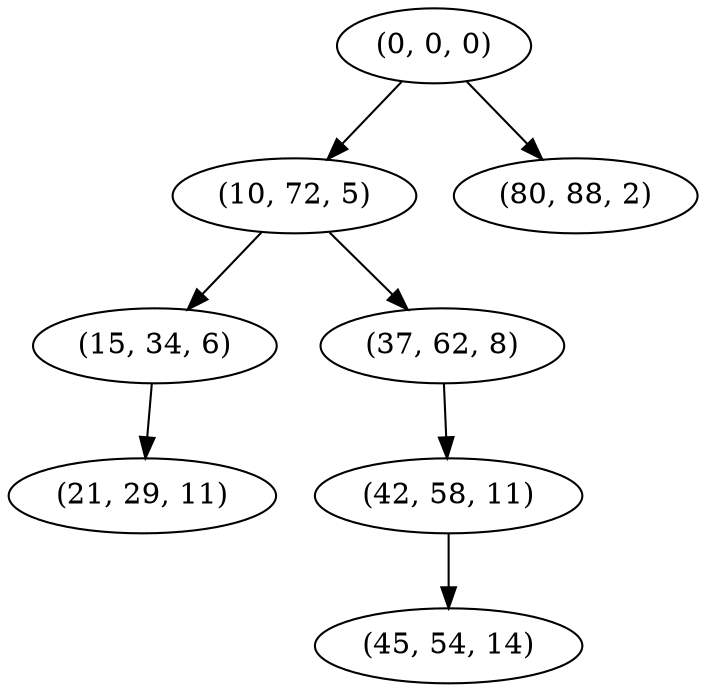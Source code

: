 digraph tree {
    "(0, 0, 0)";
    "(10, 72, 5)";
    "(15, 34, 6)";
    "(21, 29, 11)";
    "(37, 62, 8)";
    "(42, 58, 11)";
    "(45, 54, 14)";
    "(80, 88, 2)";
    "(0, 0, 0)" -> "(10, 72, 5)";
    "(0, 0, 0)" -> "(80, 88, 2)";
    "(10, 72, 5)" -> "(15, 34, 6)";
    "(10, 72, 5)" -> "(37, 62, 8)";
    "(15, 34, 6)" -> "(21, 29, 11)";
    "(37, 62, 8)" -> "(42, 58, 11)";
    "(42, 58, 11)" -> "(45, 54, 14)";
}
